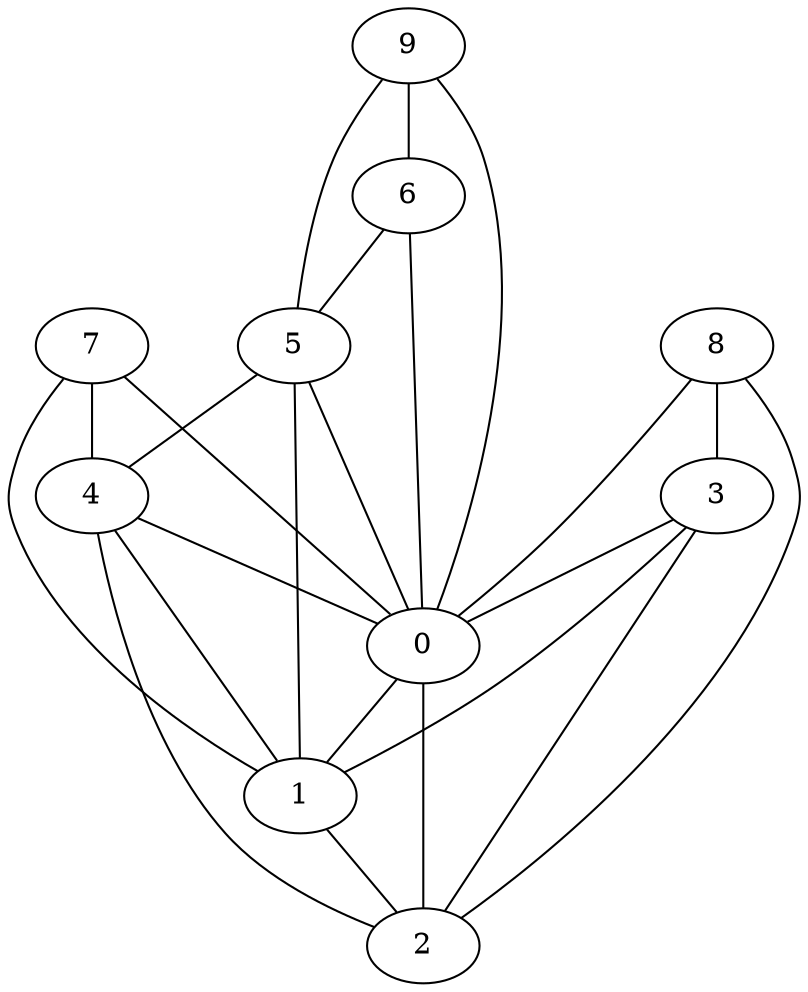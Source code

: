 graph {
    0 [ label = "0" ]
    1 [ label = "1" ]
    2 [ label = "2" ]
    3 [ label = "3" ]
    4 [ label = "4" ]
    5 [ label = "5" ]
    6 [ label = "6" ]
    7 [ label = "7" ]
    8 [ label = "8" ]
    9 [ label = "9" ]
    0 -- 1 [ ]
    0 -- 2 [ ]
    1 -- 2 [ ]
    3 -- 0 [ ]
    3 -- 1 [ ]
    3 -- 2 [ ]
    4 -- 0 [ ]
    4 -- 1 [ ]
    4 -- 2 [ ]
    5 -- 0 [ ]
    5 -- 1 [ ]
    5 -- 4 [ ]
    6 -- 0 [ ]
    9 -- 6 [ ]
    6 -- 5 [ ]
    7 -- 0 [ ]
    7 -- 1 [ ]
    7 -- 4 [ ]
    8 -- 0 [ ]
    8 -- 2 [ ]
    8 -- 3 [ ]
    9 -- 0 [ ]
    9 -- 5 [ ]
}
